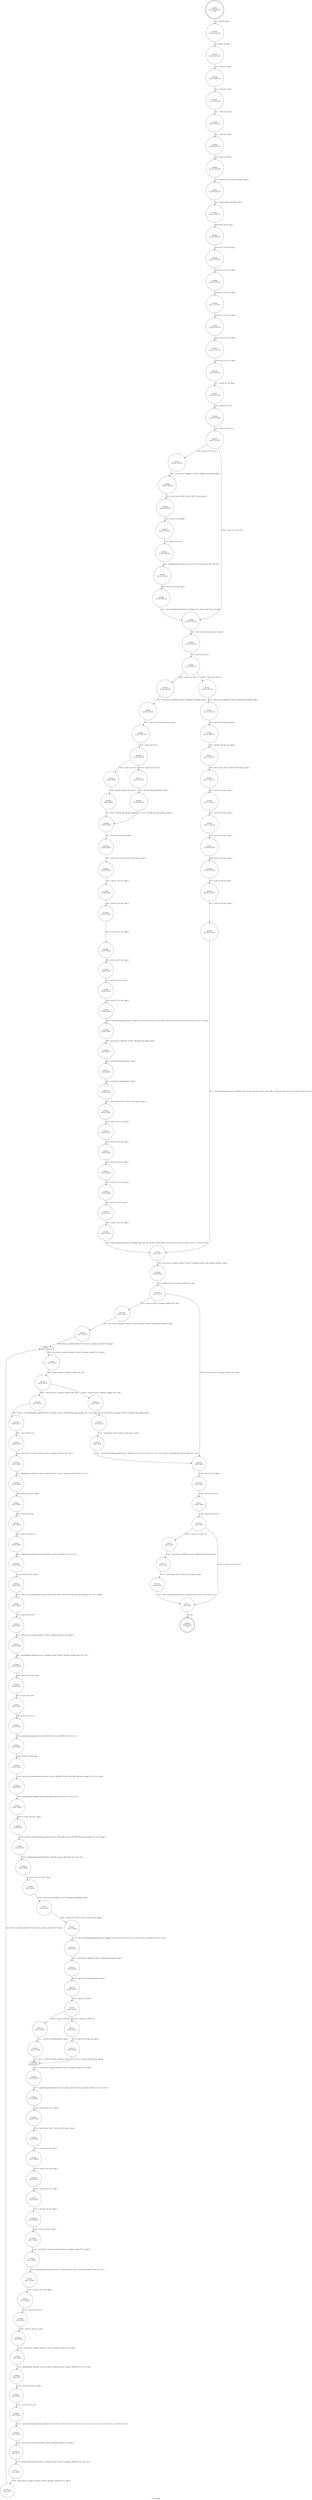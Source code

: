 digraph ui_screenblt {
label="ui_screenblt"
78951 [label="N78951\n(rp:58, ep:0)\nexit", shape="doublecircle"]
78952 [label="N78952\n(rp:146, ep:146)\nentry", shape="doublecircle"]
78952 -> 78954 [label="%8 = alloca i8, align 1"]
78954 [label="N78954\n(rp:145, ep:145)", shape="circle"]
78954 -> 78955 [label="%9 = alloca i32, align 4"]
78955 [label="N78955\n(rp:144, ep:144)", shape="circle"]
78955 -> 78956 [label="%10 = alloca i32, align 4"]
78956 [label="N78956\n(rp:143, ep:143)", shape="circle"]
78956 -> 78957 [label="%11 = alloca i32, align 4"]
78957 [label="N78957\n(rp:142, ep:142)", shape="circle"]
78957 -> 78958 [label="%12 = alloca i32, align 4"]
78958 [label="N78958\n(rp:141, ep:141)", shape="circle"]
78958 -> 78959 [label="%13 = alloca i32, align 4"]
78959 [label="N78959\n(rp:140, ep:140)", shape="circle"]
78959 -> 78960 [label="%14 = alloca i32, align 4"]
78960 [label="N78960\n(rp:139, ep:139)", shape="circle"]
78960 -> 78961 [label="%15 = alloca %struct._seamless_window*, align 8"]
78961 [label="N78961\n(rp:138, ep:138)", shape="circle"]
78961 -> 78962 [label="%16 = alloca %struct._BOUNDS, align 2"]
78962 [label="N78962\n(rp:137, ep:137)", shape="circle"]
78962 -> 78964 [label="store i8 %0, i8* %8, align 1"]
78964 [label="N78964\n(rp:136, ep:136)", shape="circle"]
78964 -> 78966 [label="store i32 %1, i32* %9, align 4"]
78966 [label="N78966\n(rp:135, ep:135)", shape="circle"]
78966 -> 78968 [label="store i32 %2, i32* %10, align 4"]
78968 [label="N78968\n(rp:134, ep:134)", shape="circle"]
78968 -> 78970 [label="store i32 %3, i32* %11, align 4"]
78970 [label="N78970\n(rp:133, ep:133)", shape="circle"]
78970 -> 78972 [label="store i32 %4, i32* %12, align 4"]
78972 [label="N78972\n(rp:132, ep:132)", shape="circle"]
78972 -> 78974 [label="store i32 %5, i32* %13, align 4"]
78974 [label="N78974\n(rp:131, ep:131)", shape="circle"]
78974 -> 78976 [label="store i32 %6, i32* %14, align 4"]
78976 [label="N78976\n(rp:130, ep:130)", shape="circle"]
78976 -> 78977 [label="%17 = load i8, i8* %8, align 1"]
78977 [label="N78977\n(rp:129, ep:129)", shape="circle"]
78977 -> 78978 [label="%18 = zext i8 %17 to i32"]
78978 [label="N78978\n(rp:128, ep:128)", shape="circle"]
78978 -> 78979 [label="%19 = icmp ne i32 %18, 12"]
78979 [label="N78979\n(rp:127, ep:127)", shape="circle"]
78979 -> 79118 [label="[%19 = icmp ne i32 %18, 12]"]
78979 -> 78988 [label="[!(%19 = icmp ne i32 %18, 12)]"]
78981 [label="N78981\n(rp:125, ep:125)", shape="circle"]
78981 -> 78982 [label="%22 = load %struct._XGC*, %struct._XGC** @g_gc, align 8"]
78982 [label="N78982\n(rp:124, ep:124)", shape="circle"]
78982 -> 78983 [label="%23 = load i8, i8* %8, align 1"]
78983 [label="N78983\n(rp:123, ep:123)", shape="circle"]
78983 -> 78984 [label="%24 = zext i8 %23 to i64"]
78984 [label="N78984\n(rp:122, ep:122)", shape="circle"]
78984 -> 78985 [label="%25 = getelementptr inbounds [16 x i32], [16 x i32]* @rop2_map, i64 0, i64 %24"]
78985 [label="N78985\n(rp:121, ep:121)", shape="circle"]
78985 -> 78986 [label="%26 = load i32, i32* %25, align 4"]
78986 [label="N78986\n(rp:120, ep:120)", shape="circle"]
78986 -> 78988 [label="%27 = call i32 @XSetFunction(%struct._XDisplay* %21, %struct._XGC* %22, i32 %26)"]
78988 [label="N78988\n(rp:119, ep:119)", shape="circle"]
78988 -> 78989 [label="%29 = load i32, i32* @g_ownbackstore, align 4"]
78989 [label="N78989\n(rp:118, ep:118)", shape="circle"]
78989 -> 78990 [label="%30 = icmp ne i32 %29, 0"]
78990 [label="N78990\n(rp:117, ep:117)", shape="circle"]
78990 -> 79120 [label="[%30 = icmp ne i32 %29, 0]"]
78990 -> 79121 [label="[!(%30 = icmp ne i32 %29, 0)]"]
78992 [label="N78992\n(rp:104, ep:104)", shape="circle"]
78992 -> 78993 [label="%33 = load i32, i32* @g_Unobscured, align 4"]
78993 [label="N78993\n(rp:103, ep:103)", shape="circle"]
78993 -> 78994 [label="%34 = icmp ne i32 %33, 0"]
78994 [label="N78994\n(rp:102, ep:102)", shape="circle"]
78994 -> 79122 [label="[%34 = icmp ne i32 %33, 0]"]
78994 -> 79123 [label="[!(%34 = icmp ne i32 %33, 0)]"]
78996 [label="N78996\n(rp:98, ep:98)", shape="circle"]
78996 -> 78999 [label="40 = [%36 = load i64, i64* @g_wnd, align 8]"]
78998 [label="N78998\n(rp:100, ep:100)", shape="circle"]
78998 -> 78999 [label="40 = [%38 = load i64, i64* @g_backstore, align 8]"]
78999 [label="N78999\n(rp:97, ep:97)", shape="circle"]
78999 -> 79000 [label="%41 = load i64, i64* @g_wnd, align 8"]
79000 [label="N79000\n(rp:96, ep:96)", shape="circle"]
79000 -> 79001 [label="%42 = load %struct._XGC*, %struct._XGC** @g_gc, align 8"]
79001 [label="N79001\n(rp:95, ep:95)", shape="circle"]
79001 -> 79002 [label="%43 = load i32, i32* %13, align 4"]
79002 [label="N79002\n(rp:94, ep:94)", shape="circle"]
79002 -> 79003 [label="%44 = load i32, i32* %14, align 4"]
79003 [label="N79003\n(rp:93, ep:93)", shape="circle"]
79003 -> 79004 [label="%45 = load i32, i32* %11, align 4"]
79004 [label="N79004\n(rp:92, ep:92)", shape="circle"]
79004 -> 79005 [label="%46 = load i32, i32* %12, align 4"]
79005 [label="N79005\n(rp:91, ep:91)", shape="circle"]
79005 -> 79006 [label="%47 = load i32, i32* %9, align 4"]
79006 [label="N79006\n(rp:90, ep:90)", shape="circle"]
79006 -> 79007 [label="%48 = load i32, i32* %10, align 4"]
79007 [label="N79007\n(rp:89, ep:89)", shape="circle"]
79007 -> 79008 [label="%49 = call i32 @XCopyArea(%struct._XDisplay* %32, i64 %40, i64 %41, %struct._XGC* %42, i32 %43, i32 %44, i32 %45, i32 %46, i32 %47, i32 %48)"]
79008 [label="N79008\n(rp:88, ep:88)", shape="circle"]
79008 -> 79009 [label="%50 = load %struct._XDisplay*, %struct._XDisplay** @g_display, align 8"]
79009 [label="N79009\n(rp:87, ep:87)", shape="circle"]
79009 -> 79010 [label="%51 = load i64, i64* @g_backstore, align 8"]
79010 [label="N79010\n(rp:86, ep:86)", shape="circle"]
79010 -> 79011 [label="%52 = load i64, i64* @g_backstore, align 8"]
79011 [label="N79011\n(rp:85, ep:85)", shape="circle"]
79011 -> 79012 [label="%53 = load %struct._XGC*, %struct._XGC** @g_gc, align 8"]
79012 [label="N79012\n(rp:84, ep:84)", shape="circle"]
79012 -> 79013 [label="%54 = load i32, i32* %13, align 4"]
79013 [label="N79013\n(rp:83, ep:83)", shape="circle"]
79013 -> 79014 [label="%55 = load i32, i32* %14, align 4"]
79014 [label="N79014\n(rp:82, ep:82)", shape="circle"]
79014 -> 79015 [label="%56 = load i32, i32* %11, align 4"]
79015 [label="N79015\n(rp:81, ep:81)", shape="circle"]
79015 -> 79016 [label="%57 = load i32, i32* %12, align 4"]
79016 [label="N79016\n(rp:80, ep:80)", shape="circle"]
79016 -> 79017 [label="%58 = load i32, i32* %9, align 4"]
79017 [label="N79017\n(rp:79, ep:79)", shape="circle"]
79017 -> 79018 [label="%59 = load i32, i32* %10, align 4"]
79018 [label="N79018\n(rp:78, ep:78)", shape="circle"]
79018 -> 79035 [label="%60 = call i32 @XCopyArea(%struct._XDisplay* %50, i64 %51, i64 %52, %struct._XGC* %53, i32 %54, i32 %55, i32 %56, i32 %57, i32 %58, i32 %59)"]
79021 [label="N79021\n(rp:115, ep:115)", shape="circle"]
79021 -> 79022 [label="%63 = load i64, i64* @g_wnd, align 8"]
79022 [label="N79022\n(rp:114, ep:114)", shape="circle"]
79022 -> 79023 [label="%64 = load i64, i64* @g_wnd, align 8"]
79023 [label="N79023\n(rp:113, ep:113)", shape="circle"]
79023 -> 79024 [label="%65 = load %struct._XGC*, %struct._XGC** @g_gc, align 8"]
79024 [label="N79024\n(rp:112, ep:112)", shape="circle"]
79024 -> 79025 [label="%66 = load i32, i32* %13, align 4"]
79025 [label="N79025\n(rp:111, ep:111)", shape="circle"]
79025 -> 79026 [label="%67 = load i32, i32* %14, align 4"]
79026 [label="N79026\n(rp:110, ep:110)", shape="circle"]
79026 -> 79027 [label="%68 = load i32, i32* %11, align 4"]
79027 [label="N79027\n(rp:109, ep:109)", shape="circle"]
79027 -> 79028 [label="%69 = load i32, i32* %12, align 4"]
79028 [label="N79028\n(rp:108, ep:108)", shape="circle"]
79028 -> 79029 [label="%70 = load i32, i32* %9, align 4"]
79029 [label="N79029\n(rp:107, ep:107)", shape="circle"]
79029 -> 79030 [label="%71 = load i32, i32* %10, align 4"]
79030 [label="N79030\n(rp:106, ep:106)", shape="circle"]
79030 -> 79035 [label="%72 = call i32 @XCopyArea(%struct._XDisplay* %62, i64 %63, i64 %64, %struct._XGC* %65, i32 %66, i32 %67, i32 %68, i32 %69, i32 %70, i32 %71)"]
79035 [label="N79035\n(rp:77, ep:77)", shape="circle"]
79035 -> 79036 [label="%75 = load %struct._seamless_window*, %struct._seamless_window** @g_seamless_windows, align 8"]
79036 [label="N79036\n(rp:76, ep:76)", shape="circle"]
79036 -> 79037 [label="%76 = icmp ne %struct._seamless_window* %75, null"]
79037 [label="N79037\n(rp:75, ep:75)", shape="circle"]
79037 -> 79126 [label="[%76 = icmp ne %struct._seamless_window* %75, null]"]
79037 -> 79109 [label="[!(%76 = icmp ne %struct._seamless_window* %75, null)]"]
79040 [label="N79040\n(rp:73, ep:73)", shape="circle"]
79040 -> 79042 [label="store %struct._seamless_window* %79, %struct._seamless_window** %15, align 8"]
79042 [label="N79042\n(rp:72, ep:14)", shape="box"]
79042 -> 79043 [label="%81 = load %struct._seamless_window*, %struct._seamless_window** %15, align 8"]
79042 -> 79042 [label="@", style="dashed", color="orange"]
79042 -> 79044 [label="@", style="dashed", color="orange"]
79043 [label="N79043\n(rp:71, ep:13)", shape="circle"]
79043 -> 79044 [label="%82 = icmp ne %struct._seamless_window* %81, null"]
79044 [label="N79044\n(rp:70, ep:12)", shape="circle"]
79044 -> 79128 [label="[%82 = icmp ne %struct._seamless_window* %81, null]"]
79044 -> 79129 [label="[!(%82 = icmp ne %struct._seamless_window* %81, null)]"]
79046 [label="N79046\n(rp:56, ep:71)", shape="circle"]
79046 -> 79047 [label="%85 = sext i16 %84 to i32"]
79047 [label="N79047\n(rp:55, ep:70)", shape="circle"]
79047 -> 79048 [label="%86 = load %struct._seamless_window*, %struct._seamless_window** %15, align 8"]
79048 [label="N79048\n(rp:54, ep:69)", shape="circle"]
79048 -> 79049 [label="%87 = getelementptr inbounds %struct._seamless_window, %struct._seamless_window* %86, i32 0, i32 4"]
79049 [label="N79049\n(rp:53, ep:68)", shape="circle"]
79049 -> 79050 [label="%88 = load i32, i32* %87, align 8"]
79050 [label="N79050\n(rp:52, ep:67)", shape="circle"]
79050 -> 79051 [label="%89 = sub i32 %85, %88"]
79051 [label="N79051\n(rp:51, ep:66)", shape="circle"]
79051 -> 79052 [label="%90 = trunc i32 %89 to i16"]
79052 [label="N79052\n(rp:50, ep:65)", shape="circle"]
79052 -> 79053 [label="%91 = getelementptr inbounds %struct._BOUNDS, %struct._BOUNDS* %16, i32 0, i32 0"]
79053 [label="N79053\n(rp:49, ep:64)", shape="circle"]
79053 -> 79054 [label="store i16 %90, i16* %91, align 2"]
79054 [label="N79054\n(rp:48, ep:63)", shape="circle"]
79054 -> 79055 [label="%92 = load i16, i16* getelementptr inbounds (%struct._BOUNDS, %struct._BOUNDS* @g_clip_rectangle, i32 0, i32 1), align 2"]
79055 [label="N79055\n(rp:47, ep:62)", shape="circle"]
79055 -> 79056 [label="%93 = sext i16 %92 to i32"]
79056 [label="N79056\n(rp:46, ep:61)", shape="circle"]
79056 -> 79057 [label="%94 = load %struct._seamless_window*, %struct._seamless_window** %15, align 8"]
79057 [label="N79057\n(rp:45, ep:60)", shape="circle"]
79057 -> 79058 [label="%95 = getelementptr inbounds %struct._seamless_window, %struct._seamless_window* %94, i32 0, i32 5"]
79058 [label="N79058\n(rp:44, ep:59)", shape="circle"]
79058 -> 79059 [label="%96 = load i32, i32* %95, align 4"]
79059 [label="N79059\n(rp:43, ep:58)", shape="circle"]
79059 -> 79060 [label="%97 = sub i32 %93, %96"]
79060 [label="N79060\n(rp:42, ep:57)", shape="circle"]
79060 -> 79061 [label="%98 = trunc i32 %97 to i16"]
79061 [label="N79061\n(rp:41, ep:56)", shape="circle"]
79061 -> 79062 [label="%99 = getelementptr inbounds %struct._BOUNDS, %struct._BOUNDS* %16, i32 0, i32 1"]
79062 [label="N79062\n(rp:40, ep:55)", shape="circle"]
79062 -> 79063 [label="store i16 %98, i16* %99, align 2"]
79063 [label="N79063\n(rp:39, ep:54)", shape="circle"]
79063 -> 79064 [label="%100 = load i16, i16* getelementptr inbounds (%struct._BOUNDS, %struct._BOUNDS* @g_clip_rectangle, i32 0, i32 2), align 2"]
79064 [label="N79064\n(rp:38, ep:53)", shape="circle"]
79064 -> 79065 [label="%101 = getelementptr inbounds %struct._BOUNDS, %struct._BOUNDS* %16, i32 0, i32 2"]
79065 [label="N79065\n(rp:37, ep:52)", shape="circle"]
79065 -> 79066 [label="store i16 %100, i16* %101, align 2"]
79066 [label="N79066\n(rp:36, ep:51)", shape="circle"]
79066 -> 79067 [label="%102 = load i16, i16* getelementptr inbounds (%struct._BOUNDS, %struct._BOUNDS* @g_clip_rectangle, i32 0, i32 3), align 2"]
79067 [label="N79067\n(rp:35, ep:50)", shape="circle"]
79067 -> 79068 [label="%103 = getelementptr inbounds %struct._BOUNDS, %struct._BOUNDS* %16, i32 0, i32 3"]
79068 [label="N79068\n(rp:34, ep:49)", shape="circle"]
79068 -> 79069 [label="store i16 %102, i16* %103, align 2"]
79069 [label="N79069\n(rp:33, ep:48)", shape="circle"]
79069 -> 79070 [label="%104 = load %struct._XDisplay*, %struct._XDisplay** @g_display, align 8"]
79070 [label="N79070\n(rp:32, ep:47)", shape="circle"]
79070 -> 79071 [label="%105 = load %struct._XGC*, %struct._XGC** @g_gc, align 8"]
79071 [label="N79071\n(rp:31, ep:46)", shape="circle"]
79071 -> 79072 [label="%106 = call i32 @XSetClipRectangles(%struct._XDisplay* %104, %struct._XGC* %105, i32 0, i32 0, %struct._BOUNDS* %16, i32 1, i32 3)"]
79072 [label="N79072\n(rp:30, ep:45)", shape="circle"]
79072 -> 79073 [label="%107 = load %struct._XDisplay*, %struct._XDisplay** @g_display, align 8"]
79073 [label="N79073\n(rp:29, ep:44)", shape="circle"]
79073 -> 79074 [label="%108 = load i32, i32* @g_ownbackstore, align 4"]
79074 [label="N79074\n(rp:28, ep:43)", shape="circle"]
79074 -> 79075 [label="%109 = icmp ne i32 %108, 0"]
79075 [label="N79075\n(rp:27, ep:42)", shape="circle"]
79075 -> 79130 [label="[%109 = icmp ne i32 %108, 0]"]
79075 -> 79131 [label="[!(%109 = icmp ne i32 %108, 0)]"]
79077 [label="N79077\n(rp:23, ep:38)", shape="circle"]
79077 -> 79080 [label="115 = [%111 = load i64, i64* @g_backstore, align 8]"]
79079 [label="N79079\n(rp:25, ep:39)", shape="circle"]
79079 -> 79080 [label="115 = [%113 = load i64, i64* @g_wnd, align 8]"]
79080 [label="N79080\n(rp:22, ep:37)", shape="box"]
79080 -> 79081 [label="%116 = load %struct._seamless_window*, %struct._seamless_window** %15, align 8"]
79081 [label="N79081\n(rp:21, ep:36)", shape="circle"]
79081 -> 79082 [label="%117 = getelementptr inbounds %struct._seamless_window, %struct._seamless_window* %116, i32 0, i32 0"]
79082 [label="N79082\n(rp:20, ep:35)", shape="circle"]
79082 -> 79083 [label="%118 = load i64, i64* %117, align 8"]
79083 [label="N79083\n(rp:19, ep:34)", shape="circle"]
79083 -> 79084 [label="%119 = load %struct._XGC*, %struct._XGC** @g_gc, align 8"]
79084 [label="N79084\n(rp:18, ep:33)", shape="circle"]
79084 -> 79085 [label="%120 = load i32, i32* %9, align 4"]
79085 [label="N79085\n(rp:17, ep:32)", shape="circle"]
79085 -> 79086 [label="%121 = load i32, i32* %10, align 4"]
79086 [label="N79086\n(rp:16, ep:31)", shape="circle"]
79086 -> 79087 [label="%122 = load i32, i32* %11, align 4"]
79087 [label="N79087\n(rp:15, ep:30)", shape="circle"]
79087 -> 79088 [label="%123 = load i32, i32* %12, align 4"]
79088 [label="N79088\n(rp:14, ep:29)", shape="circle"]
79088 -> 79089 [label="%124 = load i32, i32* %9, align 4"]
79089 [label="N79089\n(rp:13, ep:28)", shape="circle"]
79089 -> 79090 [label="%125 = load %struct._seamless_window*, %struct._seamless_window** %15, align 8"]
79090 [label="N79090\n(rp:12, ep:27)", shape="circle"]
79090 -> 79091 [label="%126 = getelementptr inbounds %struct._seamless_window, %struct._seamless_window* %125, i32 0, i32 4"]
79091 [label="N79091\n(rp:11, ep:26)", shape="circle"]
79091 -> 79092 [label="%127 = load i32, i32* %126, align 8"]
79092 [label="N79092\n(rp:10, ep:25)", shape="circle"]
79092 -> 79093 [label="%128 = sub i32 %124, %127"]
79093 [label="N79093\n(rp:9, ep:24)", shape="circle"]
79093 -> 79094 [label="%129 = load i32, i32* %10, align 4"]
79094 [label="N79094\n(rp:8, ep:23)", shape="circle"]
79094 -> 79095 [label="%130 = load %struct._seamless_window*, %struct._seamless_window** %15, align 8"]
79095 [label="N79095\n(rp:7, ep:22)", shape="circle"]
79095 -> 79096 [label="%131 = getelementptr inbounds %struct._seamless_window, %struct._seamless_window* %130, i32 0, i32 5"]
79096 [label="N79096\n(rp:6, ep:21)", shape="circle"]
79096 -> 79097 [label="%132 = load i32, i32* %131, align 4"]
79097 [label="N79097\n(rp:5, ep:20)", shape="circle"]
79097 -> 79098 [label="%133 = sub i32 %129, %132"]
79098 [label="N79098\n(rp:4, ep:19)", shape="circle"]
79098 -> 79100 [label="%134 = call i32 @XCopyArea(%struct._XDisplay* %107, i64 %115, i64 %118, %struct._XGC* %119, i32 %120, i32 %121, i32 %122, i32 %123, i32 %128, i32 %133)"]
79100 [label="N79100\n(rp:3, ep:18)", shape="circle"]
79100 -> 79101 [label="%136 = load %struct._seamless_window*, %struct._seamless_window** %15, align 8"]
79101 [label="N79101\n(rp:2, ep:17)", shape="circle"]
79101 -> 79102 [label="%137 = getelementptr inbounds %struct._seamless_window, %struct._seamless_window* %136, i32 0, i32 20"]
79102 [label="N79102\n(rp:1, ep:16)", shape="circle"]
79102 -> 79103 [label="%138 = load %struct._seamless_window*, %struct._seamless_window** %137, align 8"]
79103 [label="N79103\n(rp:0, ep:15)", shape="circle"]
79103 -> 79042 [label="store %struct._seamless_window* %138, %struct._seamless_window** %15, align 8"]
79106 [label="N79106\n(rp:68, ep:10)", shape="circle"]
79106 -> 79107 [label="%141 = load %struct._XGC*, %struct._XGC** @g_gc, align 8"]
79107 [label="N79107\n(rp:67, ep:9)", shape="circle"]
79107 -> 79109 [label="%142 = call i32 @XSetClipRectangles(%struct._XDisplay* %140, %struct._XGC* %141, i32 0, i32 0, %struct._BOUNDS* @g_clip_rectangle, i32 1, i32 3)"]
79109 [label="N79109\n(rp:66, ep:8)", shape="circle"]
79109 -> 79110 [label="%144 = load i8, i8* %8, align 1"]
79110 [label="N79110\n(rp:65, ep:7)", shape="circle"]
79110 -> 79111 [label="%145 = zext i8 %144 to i32"]
79111 [label="N79111\n(rp:64, ep:6)", shape="circle"]
79111 -> 79112 [label="%146 = icmp ne i32 %145, 12"]
79112 [label="N79112\n(rp:63, ep:5)", shape="circle"]
79112 -> 79134 [label="[%146 = icmp ne i32 %145, 12]"]
79112 -> 79117 [label="[!(%146 = icmp ne i32 %145, 12)]"]
79114 [label="N79114\n(rp:61, ep:3)", shape="circle"]
79114 -> 79115 [label="%149 = load %struct._XGC*, %struct._XGC** @g_gc, align 8"]
79115 [label="N79115\n(rp:60, ep:2)", shape="circle"]
79115 -> 79117 [label="%150 = call i32 @XSetFunction(%struct._XDisplay* %148, %struct._XGC* %149, i32 3)"]
79117 [label="N79117\n(rp:59, ep:1)", shape="circle"]
79117 -> 78951 [label="ret void"]
79118 [label="N79118\n(rp:126, ep:126)", shape="circle"]
79118 -> 78981 [label="%21 = load %struct._XDisplay*, %struct._XDisplay** @g_display, align 8"]
79120 [label="N79120\n(rp:105, ep:105)", shape="circle"]
79120 -> 78992 [label="%32 = load %struct._XDisplay*, %struct._XDisplay** @g_display, align 8"]
79121 [label="N79121\n(rp:116, ep:116)", shape="circle"]
79121 -> 79021 [label="%62 = load %struct._XDisplay*, %struct._XDisplay** @g_display, align 8"]
79122 [label="N79122\n(rp:99, ep:99)", shape="circle"]
79122 -> 78996 [label="%36 = load i64, i64* @g_wnd, align 8"]
79123 [label="N79123\n(rp:101, ep:101)", shape="circle"]
79123 -> 78998 [label="%38 = load i64, i64* @g_backstore, align 8"]
79126 [label="N79126\n(rp:74, ep:74)", shape="circle"]
79126 -> 79040 [label="%79 = load %struct._seamless_window*, %struct._seamless_window** @g_seamless_windows, align 8"]
79128 [label="N79128\n(rp:57, ep:72)", shape="circle"]
79128 -> 79046 [label="%84 = load i16, i16* getelementptr inbounds (%struct._BOUNDS, %struct._BOUNDS* @g_clip_rectangle, i32 0, i32 0), align 2"]
79129 [label="N79129\n(rp:69, ep:11)", shape="circle"]
79129 -> 79106 [label="%140 = load %struct._XDisplay*, %struct._XDisplay** @g_display, align 8"]
79130 [label="N79130\n(rp:24, ep:40)", shape="circle"]
79130 -> 79077 [label="%111 = load i64, i64* @g_backstore, align 8"]
79131 [label="N79131\n(rp:26, ep:41)", shape="circle"]
79131 -> 79079 [label="%113 = load i64, i64* @g_wnd, align 8"]
79134 [label="N79134\n(rp:62, ep:4)", shape="circle"]
79134 -> 79114 [label="%148 = load %struct._XDisplay*, %struct._XDisplay** @g_display, align 8"]
}

